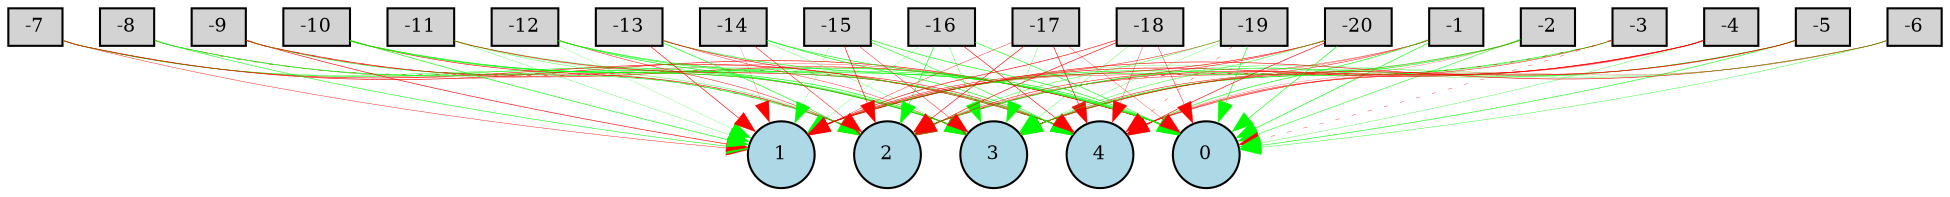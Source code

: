 digraph {
	node [fontsize=9 height=0.2 shape=circle width=0.2]
	-1 [fillcolor=lightgray shape=box style=filled]
	-2 [fillcolor=lightgray shape=box style=filled]
	-3 [fillcolor=lightgray shape=box style=filled]
	-4 [fillcolor=lightgray shape=box style=filled]
	-5 [fillcolor=lightgray shape=box style=filled]
	-6 [fillcolor=lightgray shape=box style=filled]
	-7 [fillcolor=lightgray shape=box style=filled]
	-8 [fillcolor=lightgray shape=box style=filled]
	-9 [fillcolor=lightgray shape=box style=filled]
	-10 [fillcolor=lightgray shape=box style=filled]
	-11 [fillcolor=lightgray shape=box style=filled]
	-12 [fillcolor=lightgray shape=box style=filled]
	-13 [fillcolor=lightgray shape=box style=filled]
	-14 [fillcolor=lightgray shape=box style=filled]
	-15 [fillcolor=lightgray shape=box style=filled]
	-16 [fillcolor=lightgray shape=box style=filled]
	-17 [fillcolor=lightgray shape=box style=filled]
	-18 [fillcolor=lightgray shape=box style=filled]
	-19 [fillcolor=lightgray shape=box style=filled]
	-20 [fillcolor=lightgray shape=box style=filled]
	0 [fillcolor=lightblue style=filled]
	1 [fillcolor=lightblue style=filled]
	2 [fillcolor=lightblue style=filled]
	3 [fillcolor=lightblue style=filled]
	4 [fillcolor=lightblue style=filled]
	-1 -> 0 [color=green penwidth=0.30000000000000004 style=solid]
	-1 -> 1 [color=red penwidth=0.1872244474343176 style=solid]
	-1 -> 2 [color=red penwidth=0.12777315662418473 style=solid]
	-1 -> 3 [color=red penwidth=0.2380657390392186 style=solid]
	-1 -> 4 [color=green penwidth=0.30000000000000004 style=solid]
	-2 -> 0 [color=green penwidth=0.244817318858868 style=solid]
	-2 -> 1 [color=green penwidth=0.29931877185313904 style=solid]
	-2 -> 2 [color=red penwidth=0.11562844052962548 style=solid]
	-2 -> 3 [color=green penwidth=0.2776662111937962 style=solid]
	-2 -> 4 [color=red penwidth=0.11097942172934452 style=solid]
	-3 -> 0 [color=red penwidth=0.16564014254849524 style=dotted]
	-3 -> 1 [color=green penwidth=0.2956413297835728 style=solid]
	-3 -> 2 [color=red penwidth=0.30000000000000004 style=dotted]
	-3 -> 3 [color=green penwidth=0.16696275294582558 style=solid]
	-3 -> 4 [color=red penwidth=0.2243623937734608 style=solid]
	-4 -> 0 [color=green penwidth=0.14898293234516488 style=solid]
	-4 -> 1 [color=red penwidth=0.2989956396564949 style=solid]
	-4 -> 2 [color=red penwidth=0.2741597428892464 style=solid]
	-4 -> 3 [color=red penwidth=0.2906961245952067 style=solid]
	-4 -> 4 [color=red penwidth=0.13721922252447838 style=solid]
	-5 -> 0 [color=green penwidth=0.2762610297440768 style=solid]
	-5 -> 1 [color=green penwidth=0.11867773238330456 style=solid]
	-5 -> 2 [color=green penwidth=0.2650513361639043 style=solid]
	-5 -> 3 [color=red penwidth=0.30000000000000004 style=solid]
	-5 -> 4 [color=red penwidth=0.17786503388000247 style=solid]
	-6 -> 0 [color=green penwidth=0.17999753118239176 style=solid]
	-6 -> 1 [color=red penwidth=0.29008696086136454 style=solid]
	-6 -> 2 [color=green penwidth=0.12757717022965673 style=solid]
	-6 -> 3 [color=green penwidth=0.11668437143656304 style=solid]
	-6 -> 4 [color=red penwidth=0.11493277447934716 style=solid]
	-7 -> 0 [color=red penwidth=0.29869063874796786 style=solid]
	-7 -> 1 [color=red penwidth=0.19756641355923407 style=solid]
	-7 -> 2 [color=green penwidth=0.17974884621977302 style=solid]
	-7 -> 3 [color=green penwidth=0.26156634590974714 style=solid]
	-7 -> 4 [color=red penwidth=0.2962134517168956 style=solid]
	-8 -> 0 [color=red penwidth=0.14305770249629685 style=solid]
	-8 -> 1 [color=green penwidth=0.2606500818802364 style=solid]
	-8 -> 2 [color=red penwidth=0.23582091117053644 style=dotted]
	-8 -> 3 [color=green penwidth=0.29895565838401805 style=solid]
	-8 -> 4 [color=green penwidth=0.11703247659822029 style=solid]
	-9 -> 0 [color=red penwidth=0.29642980224909254 style=solid]
	-9 -> 1 [color=red penwidth=0.30000000000000004 style=solid]
	-9 -> 2 [color=green penwidth=0.2672374897642763 style=solid]
	-9 -> 3 [color=red penwidth=0.16656840727343916 style=solid]
	-9 -> 4 [color=red penwidth=0.2769799385453734 style=dotted]
	-10 -> 0 [color=green penwidth=0.295766951222457 style=solid]
	-10 -> 1 [color=green penwidth=0.29953416822425216 style=solid]
	-10 -> 2 [color=red penwidth=0.29381535809718806 style=solid]
	-10 -> 3 [color=green penwidth=0.29900699939312125 style=solid]
	-10 -> 4 [color=green penwidth=0.19083467676776555 style=solid]
	-11 -> 0 [color=green penwidth=0.21849192745180734 style=solid]
	-11 -> 1 [color=green penwidth=0.13907932050664507 style=solid]
	-11 -> 2 [color=green penwidth=0.16529626073349585 style=solid]
	-11 -> 3 [color=green penwidth=0.10480465259884462 style=solid]
	-11 -> 4 [color=red penwidth=0.2877678914978289 style=solid]
	-12 -> 0 [color=green penwidth=0.27632869750933653 style=solid]
	-12 -> 1 [color=green penwidth=0.10251955016553851 style=solid]
	-12 -> 2 [color=red penwidth=0.2260741210223862 style=solid]
	-12 -> 3 [color=green penwidth=0.29713286120285387 style=solid]
	-12 -> 4 [color=green penwidth=0.24005262141096984 style=solid]
	-13 -> 0 [color=green penwidth=0.29682125475613874 style=solid]
	-13 -> 1 [color=red penwidth=0.30000000000000004 style=solid]
	-13 -> 2 [color=green penwidth=0.30000000000000004 style=solid]
	-13 -> 3 [color=red penwidth=0.18179354832265474 style=solid]
	-13 -> 4 [color=red penwidth=0.2647095282480495 style=solid]
	-14 -> 0 [color=green penwidth=0.30000000000000004 style=solid]
	-14 -> 1 [color=red penwidth=0.10187487125777252 style=solid]
	-14 -> 2 [color=red penwidth=0.2493386409373304 style=solid]
	-14 -> 3 [color=green penwidth=0.13044745819414896 style=solid]
	-14 -> 4 [color=green penwidth=0.2955774420875624 style=solid]
	-15 -> 0 [color=green penwidth=0.2981466601783471 style=solid]
	-15 -> 1 [color=green penwidth=0.11320713985535423 style=solid]
	-15 -> 2 [color=red penwidth=0.30000000000000004 style=solid]
	-15 -> 3 [color=red penwidth=0.21234705763189815 style=solid]
	-15 -> 4 [color=green penwidth=0.26076786392172735 style=solid]
	-16 -> 0 [color=green penwidth=0.27452502281154 style=solid]
	-16 -> 1 [color=green penwidth=0.10238626638437288 style=solid]
	-16 -> 2 [color=green penwidth=0.2974374624734333 style=solid]
	-16 -> 3 [color=green penwidth=0.1593553978128174 style=solid]
	-16 -> 4 [color=red penwidth=0.2966465856639395 style=solid]
	-17 -> 0 [color=red penwidth=0.14184308344582952 style=solid]
	-17 -> 1 [color=red penwidth=0.18140995742927205 style=solid]
	-17 -> 2 [color=red penwidth=0.30000000000000004 style=solid]
	-17 -> 3 [color=green penwidth=0.14643176018874282 style=solid]
	-17 -> 4 [color=red penwidth=0.29806187418479624 style=solid]
	-18 -> 0 [color=red penwidth=0.2070436871810763 style=solid]
	-18 -> 1 [color=red penwidth=0.2948956670604347 style=solid]
	-18 -> 2 [color=red penwidth=0.30000000000000004 style=solid]
	-18 -> 3 [color=green penwidth=0.15317406043519993 style=solid]
	-18 -> 4 [color=red penwidth=0.16104192369817388 style=solid]
	-19 -> 0 [color=green penwidth=0.30000000000000004 style=solid]
	-19 -> 1 [color=red penwidth=0.2273512089604457 style=solid]
	-19 -> 2 [color=green penwidth=0.19330263736788966 style=solid]
	-19 -> 3 [color=green penwidth=0.12651315134027666 style=solid]
	-19 -> 4 [color=red penwidth=0.17511469920204953 style=dotted]
	-20 -> 0 [color=green penwidth=0.29522336893019063 style=solid]
	-20 -> 1 [color=red penwidth=0.2956666119193948 style=solid]
	-20 -> 2 [color=red penwidth=0.2457654351681274 style=solid]
	-20 -> 3 [color=green penwidth=0.21046134674785333 style=solid]
	-20 -> 4 [color=red penwidth=0.30000000000000004 style=solid]
}
